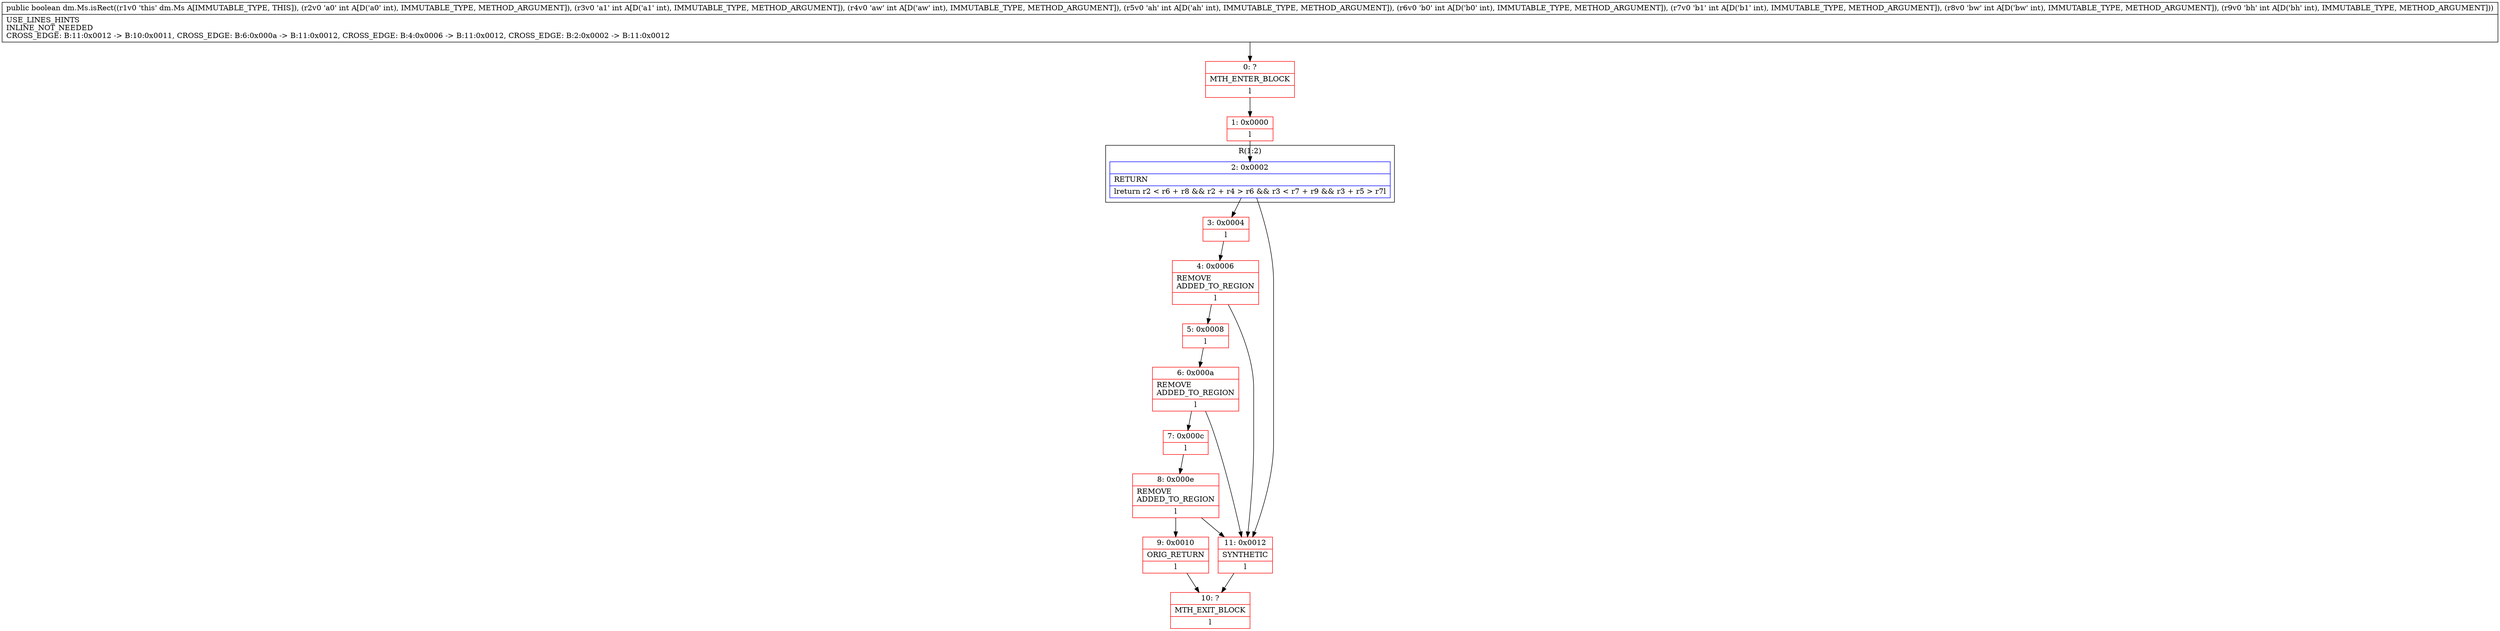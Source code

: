 digraph "CFG fordm.Ms.isRect(IIIIIIII)Z" {
subgraph cluster_Region_1360778491 {
label = "R(1:2)";
node [shape=record,color=blue];
Node_2 [shape=record,label="{2\:\ 0x0002|RETURN\l|lreturn r2 \< r6 + r8 && r2 + r4 \> r6 && r3 \< r7 + r9 && r3 + r5 \> r7l}"];
}
Node_0 [shape=record,color=red,label="{0\:\ ?|MTH_ENTER_BLOCK\l|l}"];
Node_1 [shape=record,color=red,label="{1\:\ 0x0000|l}"];
Node_3 [shape=record,color=red,label="{3\:\ 0x0004|l}"];
Node_4 [shape=record,color=red,label="{4\:\ 0x0006|REMOVE\lADDED_TO_REGION\l|l}"];
Node_5 [shape=record,color=red,label="{5\:\ 0x0008|l}"];
Node_6 [shape=record,color=red,label="{6\:\ 0x000a|REMOVE\lADDED_TO_REGION\l|l}"];
Node_7 [shape=record,color=red,label="{7\:\ 0x000c|l}"];
Node_8 [shape=record,color=red,label="{8\:\ 0x000e|REMOVE\lADDED_TO_REGION\l|l}"];
Node_9 [shape=record,color=red,label="{9\:\ 0x0010|ORIG_RETURN\l|l}"];
Node_10 [shape=record,color=red,label="{10\:\ ?|MTH_EXIT_BLOCK\l|l}"];
Node_11 [shape=record,color=red,label="{11\:\ 0x0012|SYNTHETIC\l|l}"];
MethodNode[shape=record,label="{public boolean dm.Ms.isRect((r1v0 'this' dm.Ms A[IMMUTABLE_TYPE, THIS]), (r2v0 'a0' int A[D('a0' int), IMMUTABLE_TYPE, METHOD_ARGUMENT]), (r3v0 'a1' int A[D('a1' int), IMMUTABLE_TYPE, METHOD_ARGUMENT]), (r4v0 'aw' int A[D('aw' int), IMMUTABLE_TYPE, METHOD_ARGUMENT]), (r5v0 'ah' int A[D('ah' int), IMMUTABLE_TYPE, METHOD_ARGUMENT]), (r6v0 'b0' int A[D('b0' int), IMMUTABLE_TYPE, METHOD_ARGUMENT]), (r7v0 'b1' int A[D('b1' int), IMMUTABLE_TYPE, METHOD_ARGUMENT]), (r8v0 'bw' int A[D('bw' int), IMMUTABLE_TYPE, METHOD_ARGUMENT]), (r9v0 'bh' int A[D('bh' int), IMMUTABLE_TYPE, METHOD_ARGUMENT]))  | USE_LINES_HINTS\lINLINE_NOT_NEEDED\lCROSS_EDGE: B:11:0x0012 \-\> B:10:0x0011, CROSS_EDGE: B:6:0x000a \-\> B:11:0x0012, CROSS_EDGE: B:4:0x0006 \-\> B:11:0x0012, CROSS_EDGE: B:2:0x0002 \-\> B:11:0x0012\l}"];
MethodNode -> Node_0;
Node_2 -> Node_3;
Node_2 -> Node_11;
Node_0 -> Node_1;
Node_1 -> Node_2;
Node_3 -> Node_4;
Node_4 -> Node_5;
Node_4 -> Node_11;
Node_5 -> Node_6;
Node_6 -> Node_7;
Node_6 -> Node_11;
Node_7 -> Node_8;
Node_8 -> Node_9;
Node_8 -> Node_11;
Node_9 -> Node_10;
Node_11 -> Node_10;
}


